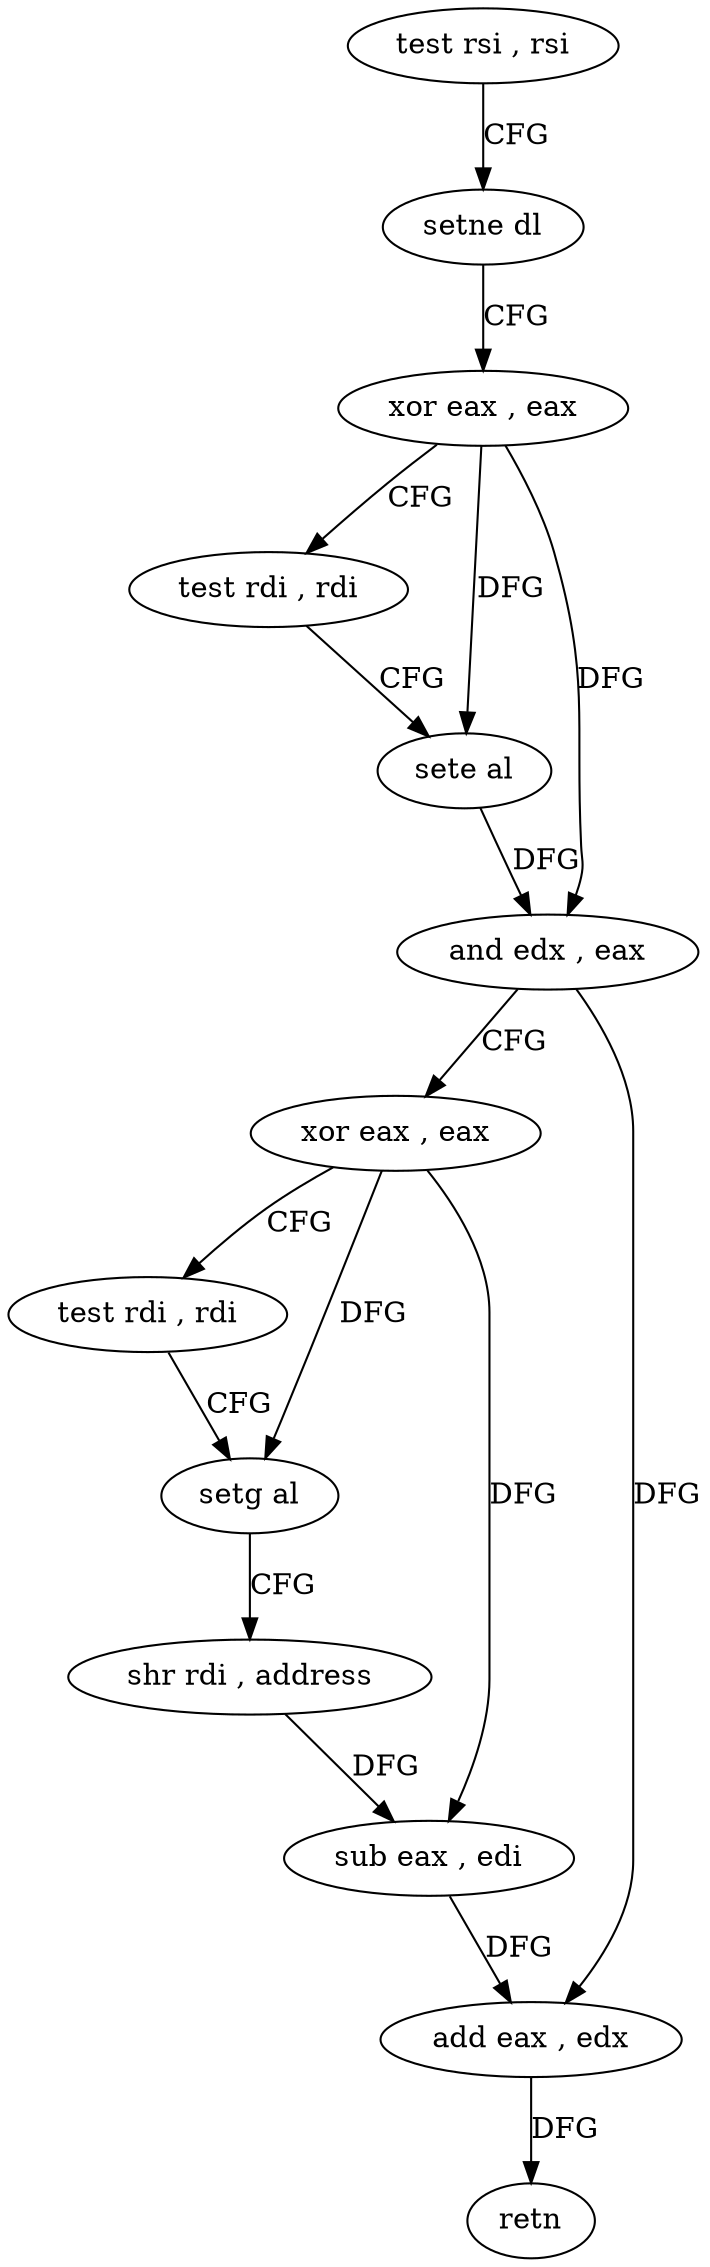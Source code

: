 digraph "func" {
"280256" [label = "test rsi , rsi" ]
"280259" [label = "setne dl" ]
"280262" [label = "xor eax , eax" ]
"280264" [label = "test rdi , rdi" ]
"280267" [label = "sete al" ]
"280270" [label = "and edx , eax" ]
"280272" [label = "xor eax , eax" ]
"280274" [label = "test rdi , rdi" ]
"280277" [label = "setg al" ]
"280280" [label = "shr rdi , address" ]
"280284" [label = "sub eax , edi" ]
"280286" [label = "add eax , edx" ]
"280288" [label = "retn" ]
"280256" -> "280259" [ label = "CFG" ]
"280259" -> "280262" [ label = "CFG" ]
"280262" -> "280264" [ label = "CFG" ]
"280262" -> "280267" [ label = "DFG" ]
"280262" -> "280270" [ label = "DFG" ]
"280264" -> "280267" [ label = "CFG" ]
"280267" -> "280270" [ label = "DFG" ]
"280270" -> "280272" [ label = "CFG" ]
"280270" -> "280286" [ label = "DFG" ]
"280272" -> "280274" [ label = "CFG" ]
"280272" -> "280277" [ label = "DFG" ]
"280272" -> "280284" [ label = "DFG" ]
"280274" -> "280277" [ label = "CFG" ]
"280277" -> "280280" [ label = "CFG" ]
"280280" -> "280284" [ label = "DFG" ]
"280284" -> "280286" [ label = "DFG" ]
"280286" -> "280288" [ label = "DFG" ]
}
